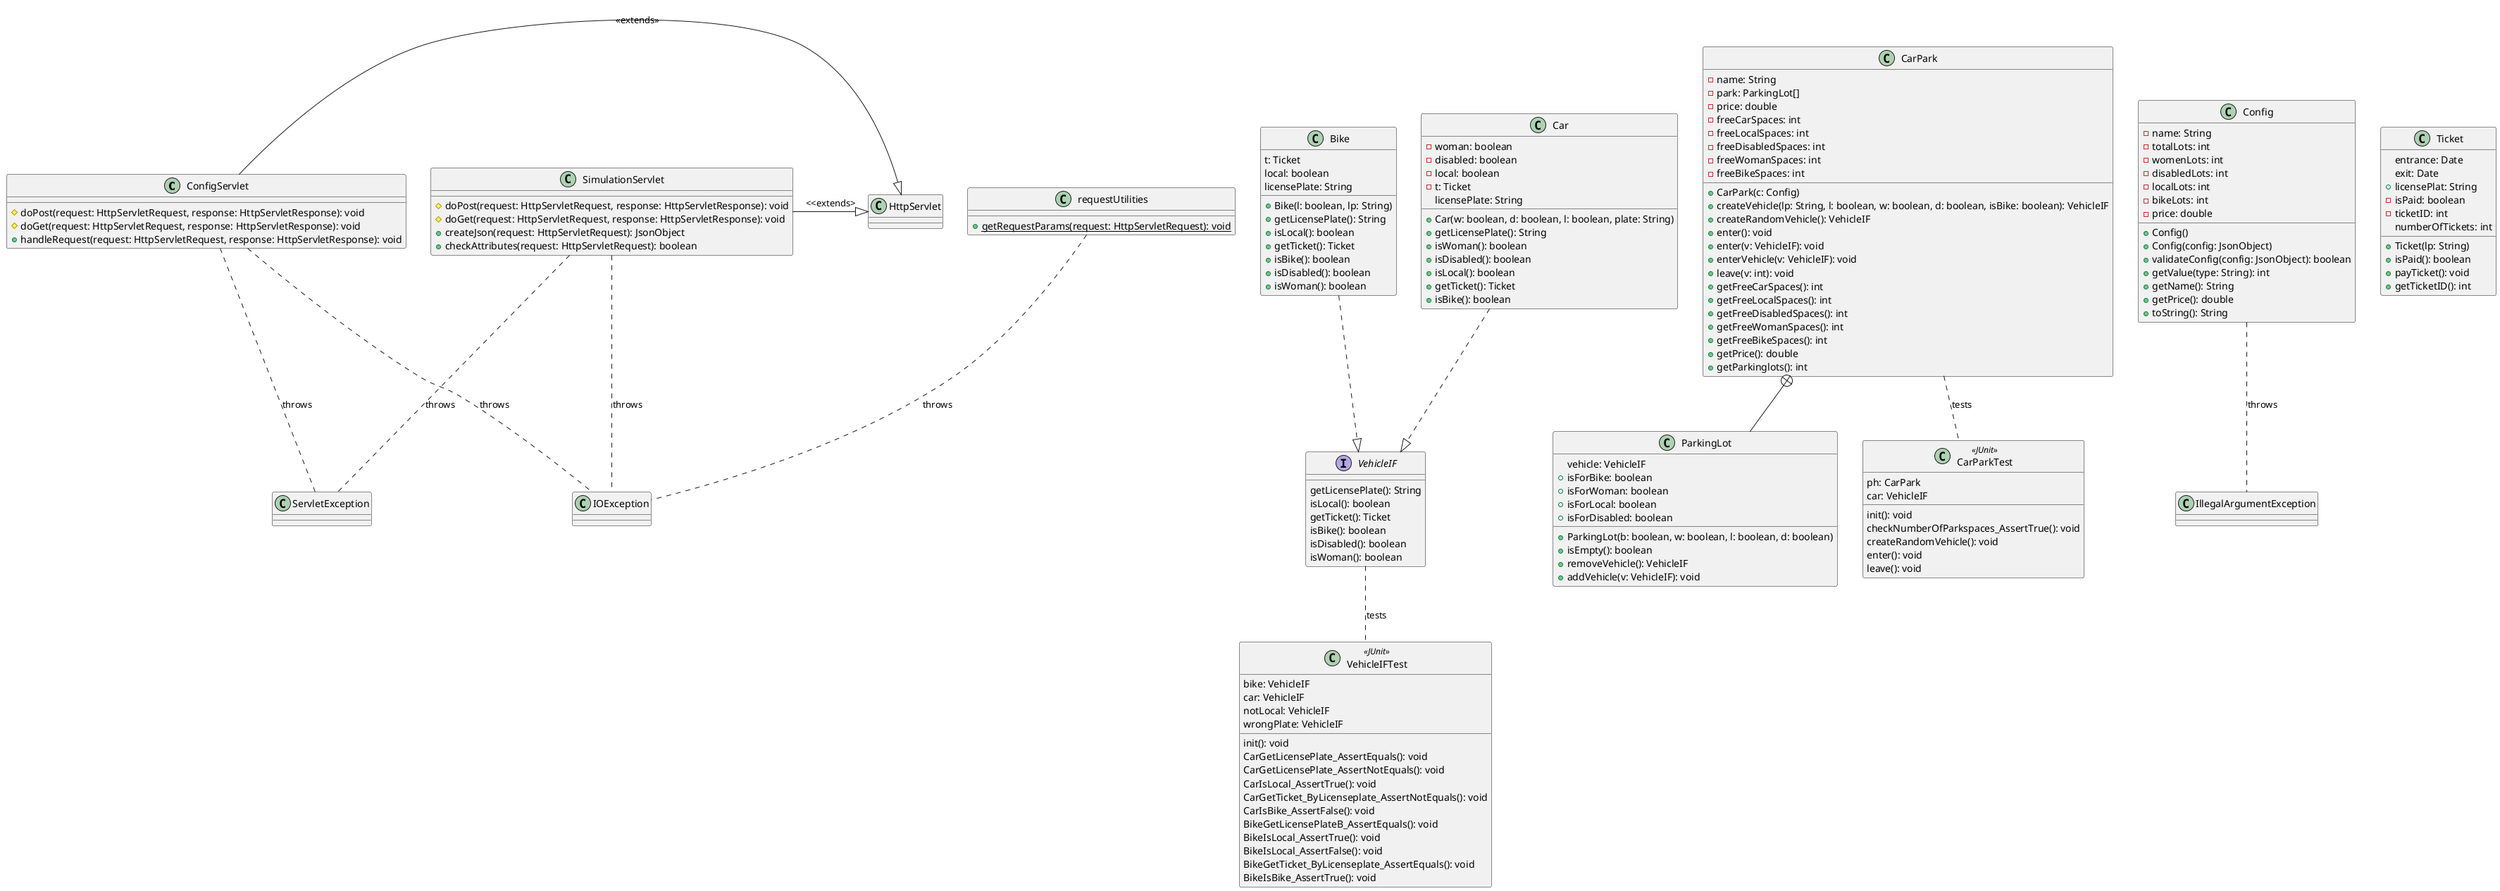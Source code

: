 /**
*Author: Joshua Bäuml
*/

@startuml

class ConfigServlet{
    #doPost(request: HttpServletRequest, response: HttpServletResponse): void
    #doGet(request: HttpServletRequest, response: HttpServletResponse): void
    +handleRequest(request: HttpServletRequest, response: HttpServletResponse): void
}

class SimulationServlet{
    #doPost(request: HttpServletRequest, response: HttpServletResponse): void
    #doGet(request: HttpServletRequest, response: HttpServletResponse): void
    +createJson(request: HttpServletRequest): JsonObject
    +checkAttributes(request: HttpServletRequest): boolean

}

interface VehicleIF{
    getLicensePlate(): String
    isLocal(): boolean
    getTicket(): Ticket
    isBike(): boolean
    isDisabled(): boolean
    isWoman(): boolean
}

class Bike{

    t: Ticket
    local: boolean
    licensePlate: String

    +Bike(l: boolean, lp: String)
    +getLicensePlate(): String
    +isLocal(): boolean
    +getTicket(): Ticket
    +isBike(): boolean
    +isDisabled(): boolean
    +isWoman(): boolean
}


class Car{
    -woman: boolean
    -disabled: boolean
    -local: boolean
    -t: Ticket
    licensePlate: String

    +Car(w: boolean, d: boolean, l: boolean, plate: String)
    +getLicensePlate(): String
    +isWoman(): boolean
    +isDisabled(): boolean
    +isLocal(): boolean
    +getTicket(): Ticket
    +isBike(): boolean
}

class CarPark{
    -name: String
    -park: ParkingLot[]
    -price: double
    -freeCarSpaces: int
    -freeLocalSpaces: int
    -freeDisabledSpaces: int
    -freeWomanSpaces: int
    -freeBikeSpaces: int

    +CarPark(c: Config)
    +createVehicle(lp: String, l: boolean, w: boolean, d: boolean, isBike: boolean): VehicleIF
    +createRandomVehicle(): VehicleIF
    +enter(): void
    +enter(v: VehicleIF): void
    +enterVehicle(v: VehicleIF): void
    +leave(v: int): void
    +getFreeCarSpaces(): int
    +getFreeLocalSpaces(): int
    +getFreeDisabledSpaces(): int
    +getFreeWomanSpaces(): int
    +getFreeBikeSpaces(): int
    +getPrice(): double
    +getParkinglots(): int

}

class ParkingLot{
    vehicle: VehicleIF
    +isForBike: boolean
    +isForWoman: boolean
    +isForLocal: boolean
    +isForDisabled: boolean

    +ParkingLot(b: boolean, w: boolean, l: boolean, d: boolean)
    +isEmpty(): boolean
    +removeVehicle(): VehicleIF
    +addVehicle(v: VehicleIF): void

}


class Config{
    -name: String
    -totalLots: int
    -womenLots: int
    -disabledLots: int
    -localLots: int
    -bikeLots: int
    -price: double

    +Config()
    +Config(config: JsonObject)
    +validateConfig(config: JsonObject): boolean
    +getValue(type: String): int
    +getName(): String
    +getPrice(): double
    +toString(): String
}

class Ticket{
    entrance: Date
    exit: Date
    +licensePlat: String
    -isPaid: boolean
    -ticketID: int
    numberOfTickets: int

    +Ticket(lp: String)
    +isPaid(): boolean
    +payTicket(): void
    +getTicketID(): int

}

class requestUtilities{
    {static}+getRequestParams(request: HttpServletRequest): void
}

class CarParkTest <<JUnit>>{
    ph: CarPark
    car: VehicleIF

    init(): void
    checkNumberOfParkspaces_AssertTrue(): void
    createRandomVehicle(): void
    enter(): void
    leave(): void


}

class VehicleIFTest <<JUnit>>{
    bike: VehicleIF
    car: VehicleIF
    notLocal: VehicleIF
    wrongPlate: VehicleIF

    init(): void
    CarGetLicensePlate_AssertEquals(): void
    CarGetLicensePlate_AssertNotEquals(): void
    CarIsLocal_AssertTrue(): void
    CarGetTicket_ByLicenseplate_AssertNotEquals(): void
    CarIsBike_AssertFalse(): void
    BikeGetLicensePlateB_AssertEquals(): void
    BikeIsLocal_AssertTrue(): void
    BikeIsLocal_AssertFalse(): void
    BikeGetTicket_ByLicenseplate_AssertEquals(): void
    BikeIsBike_AssertTrue(): void
}

class ServletException
class IOException
class IllegalArgumentException
class HttpServlet

ConfigServlet .. ServletException : throws
ConfigServlet .. IOException : throws
ConfigServlet -|> HttpServlet : <<extends>>

SimulationServlet .. ServletException: throws
SimulationServlet .. IOException: throws
SimulationServlet -|> HttpServlet: <<extends>

requestUtilities .. IOException: throws

Config .. IllegalArgumentException: throws

Bike ..|> VehicleIF
Car ..|> VehicleIF

CarPark +-- ParkingLot

VehicleIF .. VehicleIFTest: tests
CarPark .. CarParkTest: tests


@enduml